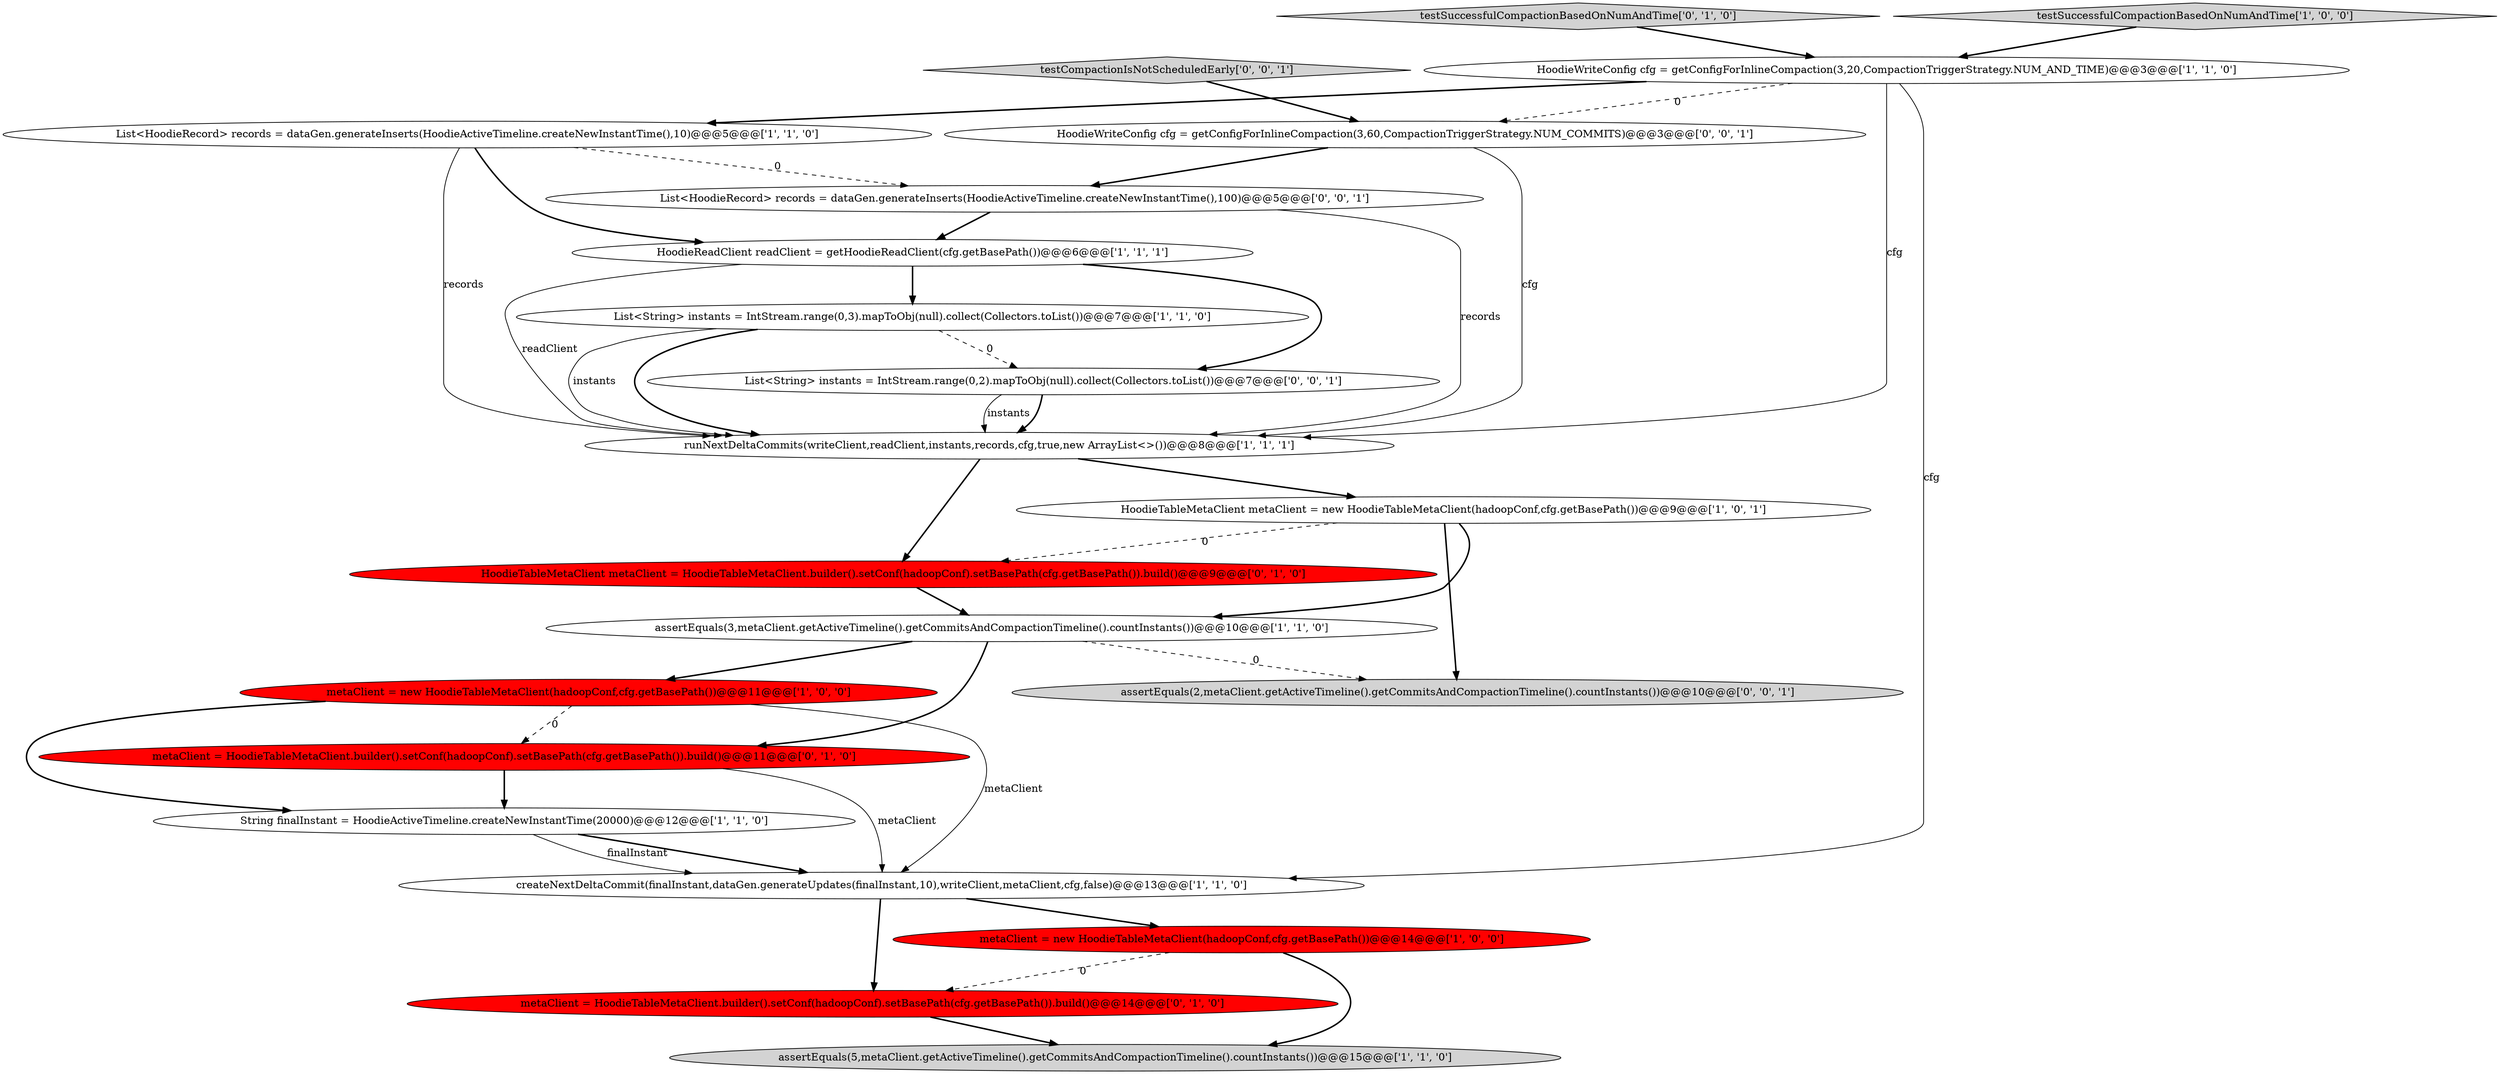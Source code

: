 digraph {
8 [style = filled, label = "HoodieTableMetaClient metaClient = new HoodieTableMetaClient(hadoopConf,cfg.getBasePath())@@@9@@@['1', '0', '1']", fillcolor = white, shape = ellipse image = "AAA0AAABBB1BBB"];
4 [style = filled, label = "metaClient = new HoodieTableMetaClient(hadoopConf,cfg.getBasePath())@@@11@@@['1', '0', '0']", fillcolor = red, shape = ellipse image = "AAA1AAABBB1BBB"];
14 [style = filled, label = "testSuccessfulCompactionBasedOnNumAndTime['0', '1', '0']", fillcolor = lightgray, shape = diamond image = "AAA0AAABBB2BBB"];
17 [style = filled, label = "List<HoodieRecord> records = dataGen.generateInserts(HoodieActiveTimeline.createNewInstantTime(),100)@@@5@@@['0', '0', '1']", fillcolor = white, shape = ellipse image = "AAA0AAABBB3BBB"];
18 [style = filled, label = "HoodieWriteConfig cfg = getConfigForInlineCompaction(3,60,CompactionTriggerStrategy.NUM_COMMITS)@@@3@@@['0', '0', '1']", fillcolor = white, shape = ellipse image = "AAA0AAABBB3BBB"];
5 [style = filled, label = "testSuccessfulCompactionBasedOnNumAndTime['1', '0', '0']", fillcolor = lightgray, shape = diamond image = "AAA0AAABBB1BBB"];
21 [style = filled, label = "assertEquals(2,metaClient.getActiveTimeline().getCommitsAndCompactionTimeline().countInstants())@@@10@@@['0', '0', '1']", fillcolor = lightgray, shape = ellipse image = "AAA0AAABBB3BBB"];
13 [style = filled, label = "HoodieTableMetaClient metaClient = HoodieTableMetaClient.builder().setConf(hadoopConf).setBasePath(cfg.getBasePath()).build()@@@9@@@['0', '1', '0']", fillcolor = red, shape = ellipse image = "AAA1AAABBB2BBB"];
10 [style = filled, label = "List<String> instants = IntStream.range(0,3).mapToObj(null).collect(Collectors.toList())@@@7@@@['1', '1', '0']", fillcolor = white, shape = ellipse image = "AAA0AAABBB1BBB"];
6 [style = filled, label = "HoodieWriteConfig cfg = getConfigForInlineCompaction(3,20,CompactionTriggerStrategy.NUM_AND_TIME)@@@3@@@['1', '1', '0']", fillcolor = white, shape = ellipse image = "AAA0AAABBB1BBB"];
16 [style = filled, label = "metaClient = HoodieTableMetaClient.builder().setConf(hadoopConf).setBasePath(cfg.getBasePath()).build()@@@14@@@['0', '1', '0']", fillcolor = red, shape = ellipse image = "AAA1AAABBB2BBB"];
3 [style = filled, label = "createNextDeltaCommit(finalInstant,dataGen.generateUpdates(finalInstant,10),writeClient,metaClient,cfg,false)@@@13@@@['1', '1', '0']", fillcolor = white, shape = ellipse image = "AAA0AAABBB1BBB"];
11 [style = filled, label = "String finalInstant = HoodieActiveTimeline.createNewInstantTime(20000)@@@12@@@['1', '1', '0']", fillcolor = white, shape = ellipse image = "AAA0AAABBB1BBB"];
2 [style = filled, label = "assertEquals(5,metaClient.getActiveTimeline().getCommitsAndCompactionTimeline().countInstants())@@@15@@@['1', '1', '0']", fillcolor = lightgray, shape = ellipse image = "AAA0AAABBB1BBB"];
12 [style = filled, label = "List<HoodieRecord> records = dataGen.generateInserts(HoodieActiveTimeline.createNewInstantTime(),10)@@@5@@@['1', '1', '0']", fillcolor = white, shape = ellipse image = "AAA0AAABBB1BBB"];
15 [style = filled, label = "metaClient = HoodieTableMetaClient.builder().setConf(hadoopConf).setBasePath(cfg.getBasePath()).build()@@@11@@@['0', '1', '0']", fillcolor = red, shape = ellipse image = "AAA1AAABBB2BBB"];
20 [style = filled, label = "List<String> instants = IntStream.range(0,2).mapToObj(null).collect(Collectors.toList())@@@7@@@['0', '0', '1']", fillcolor = white, shape = ellipse image = "AAA0AAABBB3BBB"];
9 [style = filled, label = "metaClient = new HoodieTableMetaClient(hadoopConf,cfg.getBasePath())@@@14@@@['1', '0', '0']", fillcolor = red, shape = ellipse image = "AAA1AAABBB1BBB"];
1 [style = filled, label = "assertEquals(3,metaClient.getActiveTimeline().getCommitsAndCompactionTimeline().countInstants())@@@10@@@['1', '1', '0']", fillcolor = white, shape = ellipse image = "AAA0AAABBB1BBB"];
7 [style = filled, label = "HoodieReadClient readClient = getHoodieReadClient(cfg.getBasePath())@@@6@@@['1', '1', '1']", fillcolor = white, shape = ellipse image = "AAA0AAABBB1BBB"];
0 [style = filled, label = "runNextDeltaCommits(writeClient,readClient,instants,records,cfg,true,new ArrayList<>())@@@8@@@['1', '1', '1']", fillcolor = white, shape = ellipse image = "AAA0AAABBB1BBB"];
19 [style = filled, label = "testCompactionIsNotScheduledEarly['0', '0', '1']", fillcolor = lightgray, shape = diamond image = "AAA0AAABBB3BBB"];
1->4 [style = bold, label=""];
7->0 [style = solid, label="readClient"];
19->18 [style = bold, label=""];
9->16 [style = dashed, label="0"];
0->13 [style = bold, label=""];
6->0 [style = solid, label="cfg"];
7->10 [style = bold, label=""];
9->2 [style = bold, label=""];
1->15 [style = bold, label=""];
20->0 [style = bold, label=""];
18->17 [style = bold, label=""];
12->17 [style = dashed, label="0"];
1->21 [style = dashed, label="0"];
7->20 [style = bold, label=""];
15->3 [style = solid, label="metaClient"];
3->16 [style = bold, label=""];
16->2 [style = bold, label=""];
12->7 [style = bold, label=""];
13->1 [style = bold, label=""];
17->0 [style = solid, label="records"];
8->13 [style = dashed, label="0"];
6->18 [style = dashed, label="0"];
17->7 [style = bold, label=""];
3->9 [style = bold, label=""];
8->1 [style = bold, label=""];
10->0 [style = solid, label="instants"];
20->0 [style = solid, label="instants"];
4->3 [style = solid, label="metaClient"];
5->6 [style = bold, label=""];
15->11 [style = bold, label=""];
11->3 [style = bold, label=""];
4->15 [style = dashed, label="0"];
6->3 [style = solid, label="cfg"];
10->0 [style = bold, label=""];
0->8 [style = bold, label=""];
18->0 [style = solid, label="cfg"];
8->21 [style = bold, label=""];
11->3 [style = solid, label="finalInstant"];
10->20 [style = dashed, label="0"];
4->11 [style = bold, label=""];
12->0 [style = solid, label="records"];
14->6 [style = bold, label=""];
6->12 [style = bold, label=""];
}

